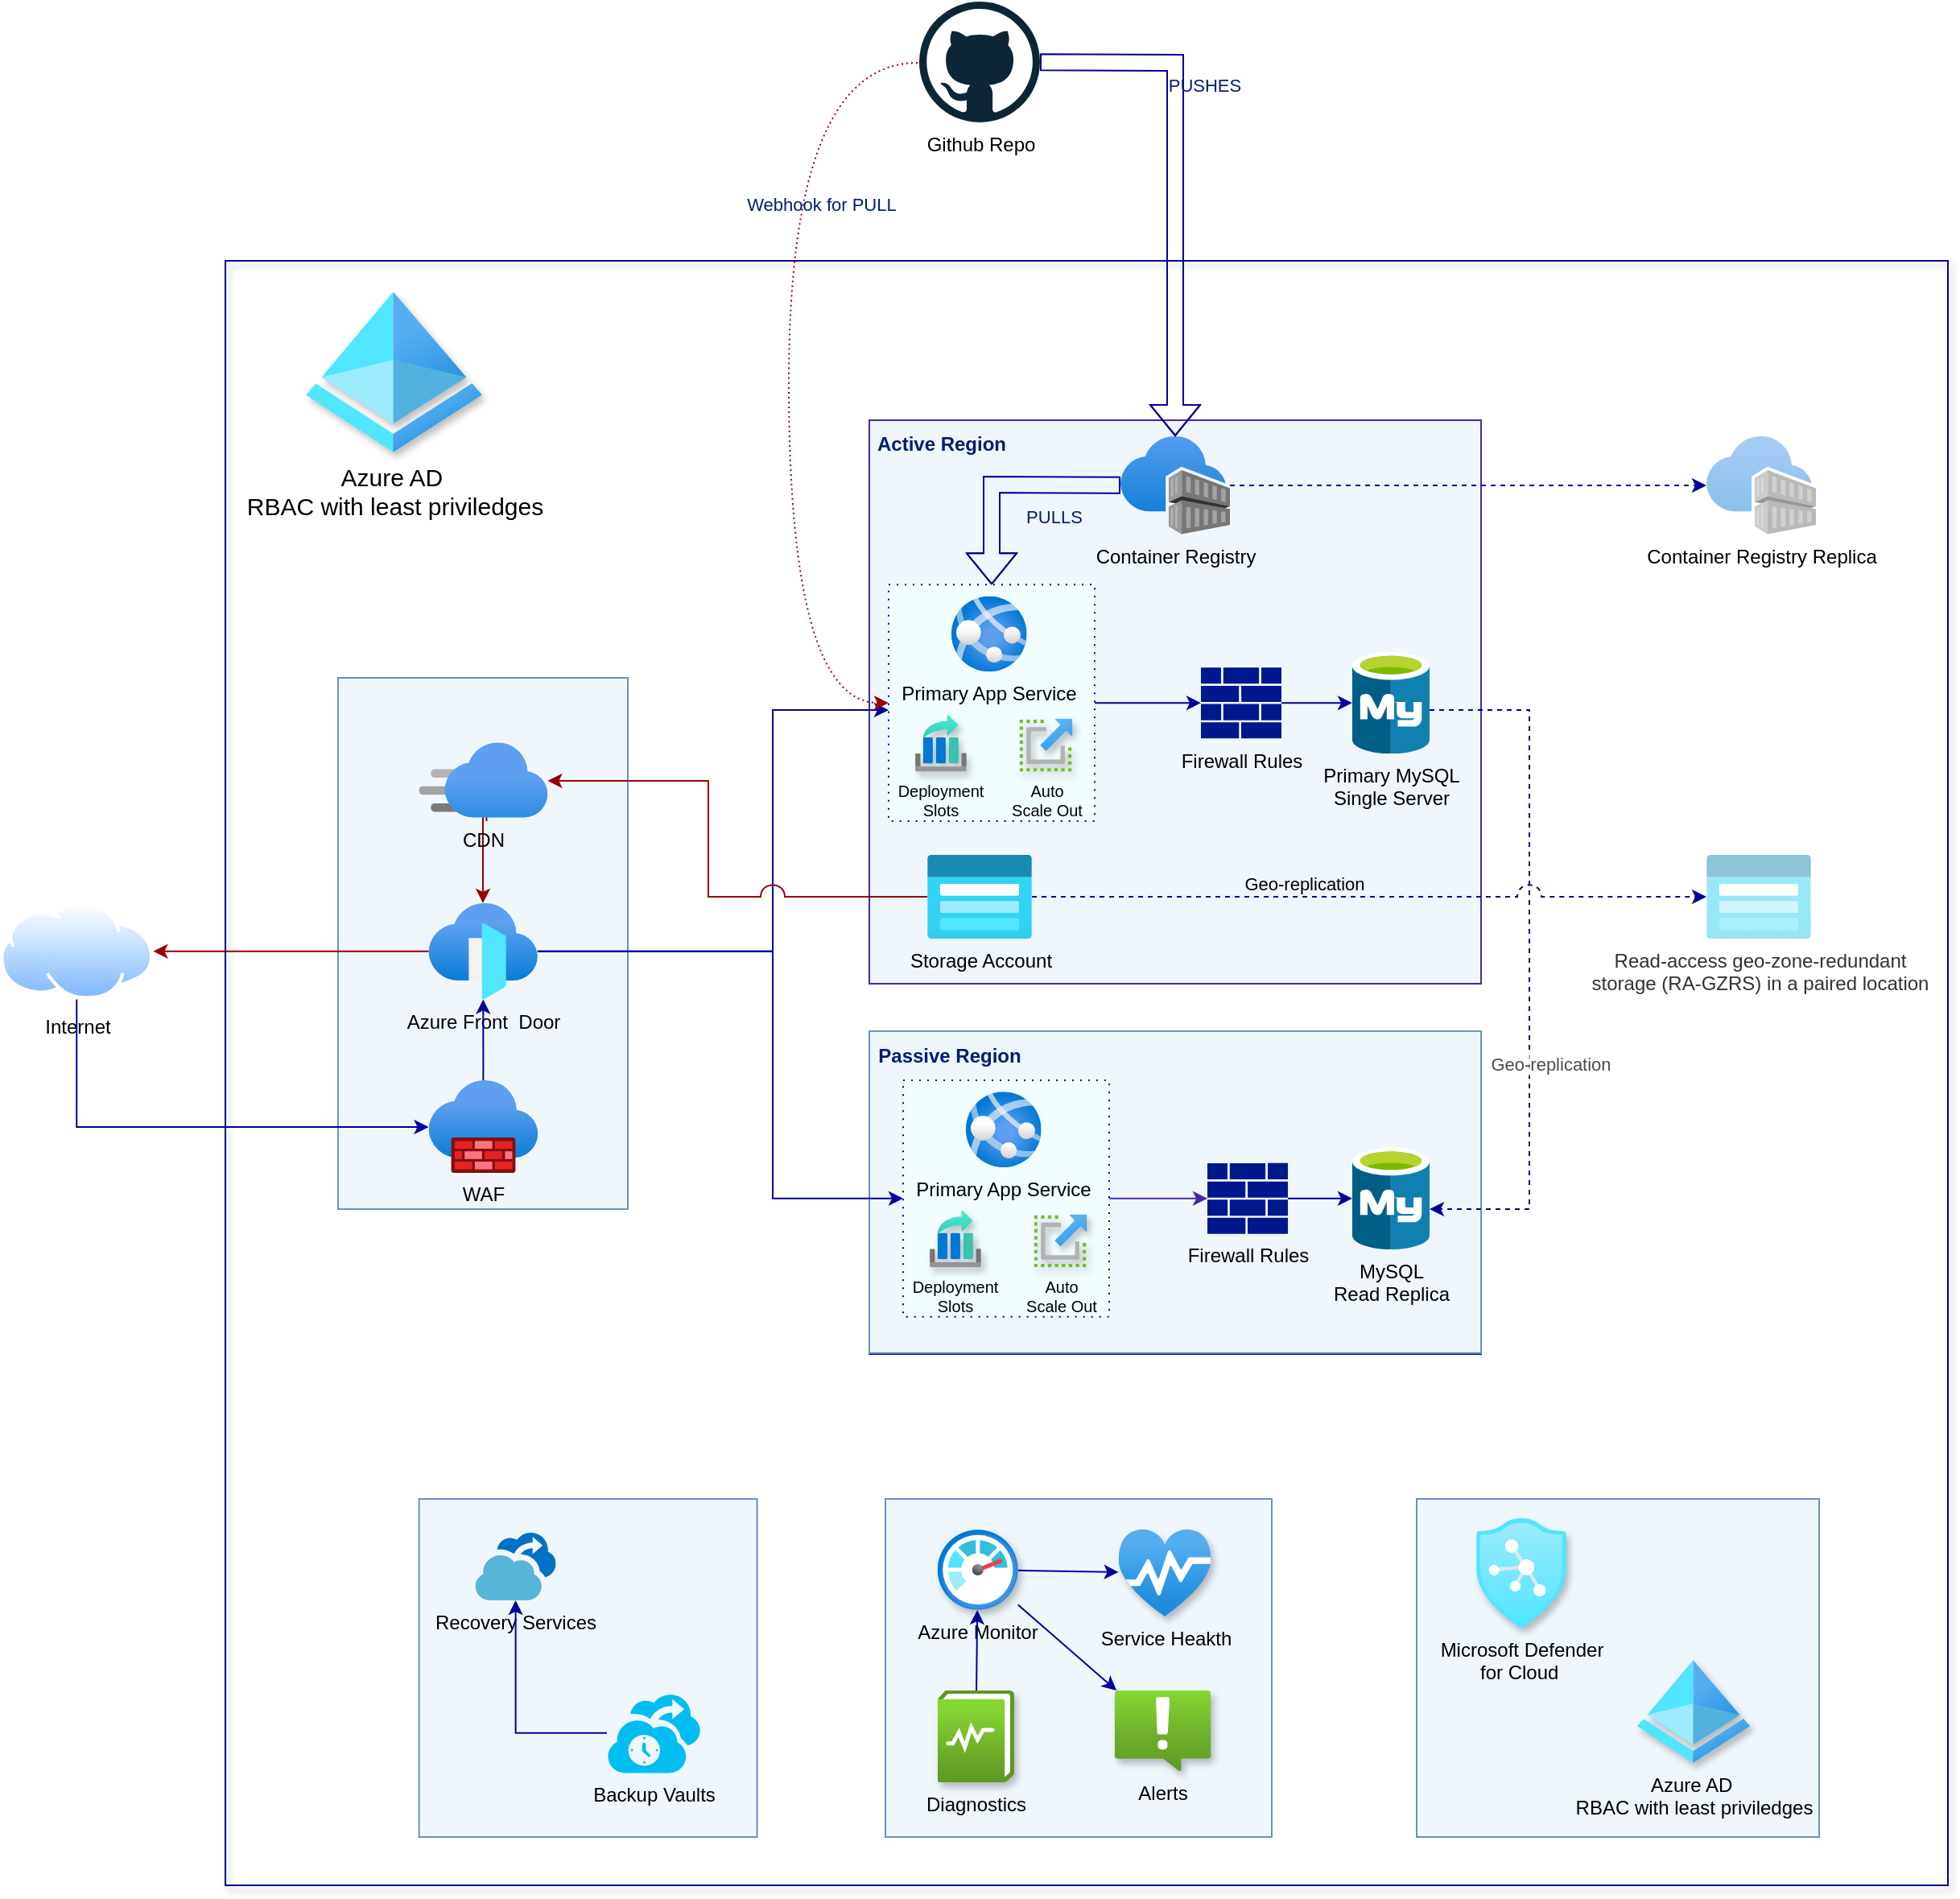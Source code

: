 <mxfile version="18.0.5" type="device"><diagram id="giv55LFsnkTGloNxvbOs" name="Page-1"><mxGraphModel dx="2580" dy="1125" grid="1" gridSize="10" guides="1" tooltips="1" connect="1" arrows="1" fold="1" page="1" pageScale="1" pageWidth="850" pageHeight="1100" math="0" shadow="0"><root><mxCell id="0"/><mxCell id="1" parent="0"/><mxCell id="46Fbu8WUhTwSlsf5H4DE-26" value="Internet" style="aspect=fixed;perimeter=ellipsePerimeter;html=1;align=center;shadow=0;dashed=0;spacingTop=3;image;image=img/lib/active_directory/internet_cloud.svg;rounded=0;glass=0;sketch=0;fillColor=#EFF6FC;" vertex="1" parent="1"><mxGeometry x="-200" y="619.73" width="95.24" height="60" as="geometry"/></mxCell><mxCell id="46Fbu8WUhTwSlsf5H4DE-55" value="Read-access geo-zone-redundant &lt;br&gt;storage (RA-GZRS) in a paired location" style="aspect=fixed;html=1;points=[];align=center;image;fontSize=12;image=img/lib/azure2/storage/Storage_Accounts_Classic.svg;imageBackground=none;opacity=50;textOpacity=80;" vertex="1" parent="1"><mxGeometry x="860" y="590" width="65" height="52" as="geometry"/></mxCell><mxCell id="46Fbu8WUhTwSlsf5H4DE-17" value="" style="rounded=0;whiteSpace=wrap;html=1;shadow=0;glass=0;sketch=0;fillColor=#EFF6FC;strokeColor=#6c8ebf;" vertex="1" parent="1"><mxGeometry x="10" y="480" width="180" height="330" as="geometry"/></mxCell><mxCell id="46Fbu8WUhTwSlsf5H4DE-20" value="Azure Front&amp;nbsp; Door" style="aspect=fixed;html=1;points=[];align=center;image;fontSize=12;image=img/lib/azure2/networking/Front_Doors.svg;imageBackground=none;labelBackgroundColor=none;" vertex="1" parent="1"><mxGeometry x="66.25" y="620" width="67.7" height="59.73" as="geometry"/></mxCell><mxCell id="46Fbu8WUhTwSlsf5H4DE-40" value="" style="edgeStyle=orthogonalEdgeStyle;rounded=0;orthogonalLoop=1;jettySize=auto;html=1;fontColor=#001E70;strokeColor=#990000;startArrow=none;exitX=0.525;exitY=1.043;exitDx=0;exitDy=0;exitPerimeter=0;" edge="1" parent="1" source="46Fbu8WUhTwSlsf5H4DE-23" target="46Fbu8WUhTwSlsf5H4DE-20"><mxGeometry relative="1" as="geometry"><mxPoint x="110" y="600" as="targetPoint"/><Array as="points"><mxPoint x="100" y="539"/></Array></mxGeometry></mxCell><mxCell id="46Fbu8WUhTwSlsf5H4DE-22" value="WAF" style="aspect=fixed;html=1;points=[];align=center;image;fontSize=12;image=img/lib/azure2/networking/Firewalls.svg;labelBackgroundColor=none;" vertex="1" parent="1"><mxGeometry x="66.25" y="730" width="67.98" height="57.45" as="geometry"/></mxCell><mxCell id="46Fbu8WUhTwSlsf5H4DE-27" style="edgeStyle=orthogonalEdgeStyle;rounded=0;orthogonalLoop=1;jettySize=auto;html=1;strokeColor=#000099;" edge="1" parent="1" source="46Fbu8WUhTwSlsf5H4DE-26" target="46Fbu8WUhTwSlsf5H4DE-22"><mxGeometry relative="1" as="geometry"><mxPoint x="-160" y="690" as="sourcePoint"/><Array as="points"><mxPoint x="-152" y="759"/></Array></mxGeometry></mxCell><mxCell id="46Fbu8WUhTwSlsf5H4DE-42" value="" style="edgeStyle=orthogonalEdgeStyle;rounded=0;orthogonalLoop=1;jettySize=auto;html=1;fontColor=#001E70;strokeColor=#990000;" edge="1" parent="1" source="46Fbu8WUhTwSlsf5H4DE-20" target="46Fbu8WUhTwSlsf5H4DE-26"><mxGeometry relative="1" as="geometry"><Array as="points"><mxPoint x="-152" y="640"/></Array></mxGeometry></mxCell><mxCell id="46Fbu8WUhTwSlsf5H4DE-68" value="" style="group;strokeColor=#000099;" vertex="1" connectable="0" parent="1"><mxGeometry x="340" y="700" width="380" height="200" as="geometry"/></mxCell><mxCell id="46Fbu8WUhTwSlsf5H4DE-49" value="" style="rounded=0;whiteSpace=wrap;html=1;shadow=0;glass=0;sketch=0;fillColor=#EFF6FC;strokeColor=#6c8ebf;" vertex="1" parent="46Fbu8WUhTwSlsf5H4DE-68"><mxGeometry y="-0.56" width="380" height="200" as="geometry"/></mxCell><mxCell id="46Fbu8WUhTwSlsf5H4DE-50" value="MySQL &lt;br&gt;Read Replica" style="sketch=0;aspect=fixed;html=1;points=[];align=center;image;fontSize=12;image=img/lib/mscae/Azure_Database_for_MySQL_servers.svg;labelBackgroundColor=none;" vertex="1" parent="46Fbu8WUhTwSlsf5H4DE-68"><mxGeometry x="300" y="71.833" width="48" height="63.16" as="geometry"/></mxCell><mxCell id="46Fbu8WUhTwSlsf5H4DE-63" value="Passive Region" style="text;html=1;strokeColor=none;fillColor=none;align=center;verticalAlign=middle;whiteSpace=wrap;rounded=0;shadow=0;glass=0;sketch=0;fontColor=#001E70;fontStyle=1" vertex="1" parent="46Fbu8WUhTwSlsf5H4DE-68"><mxGeometry width="100" height="30" as="geometry"/></mxCell><mxCell id="46Fbu8WUhTwSlsf5H4DE-64" value="" style="edgeStyle=orthogonalEdgeStyle;rounded=0;orthogonalLoop=1;jettySize=auto;html=1;fontColor=#001E70;strokeColor=#4C27A3;entryX=0;entryY=0.5;entryDx=0;entryDy=0;entryPerimeter=0;exitX=1;exitY=0.5;exitDx=0;exitDy=0;" edge="1" parent="46Fbu8WUhTwSlsf5H4DE-68" source="46Fbu8WUhTwSlsf5H4DE-131" target="46Fbu8WUhTwSlsf5H4DE-99"><mxGeometry relative="1" as="geometry"><mxPoint x="100" y="89.294" as="sourcePoint"/><mxPoint x="200" y="100" as="targetPoint"/></mxGeometry></mxCell><mxCell id="46Fbu8WUhTwSlsf5H4DE-100" value="" style="edgeStyle=none;rounded=0;jumpStyle=arc;jumpSize=15;orthogonalLoop=1;jettySize=auto;html=1;labelBackgroundColor=none;fontColor=default;strokeColor=#000099;" edge="1" parent="46Fbu8WUhTwSlsf5H4DE-68" source="46Fbu8WUhTwSlsf5H4DE-99" target="46Fbu8WUhTwSlsf5H4DE-50"><mxGeometry relative="1" as="geometry"/></mxCell><mxCell id="46Fbu8WUhTwSlsf5H4DE-99" value="Firewall Rules" style="sketch=0;aspect=fixed;pointerEvents=1;shadow=0;dashed=0;html=1;strokeColor=none;labelPosition=center;verticalLabelPosition=bottom;verticalAlign=top;align=center;fillColor=#00188D;shape=mxgraph.mscae.enterprise.firewall;rounded=0;glass=0;labelBackgroundColor=none;fontColor=default;" vertex="1" parent="46Fbu8WUhTwSlsf5H4DE-68"><mxGeometry x="210" y="81.417" width="50" height="44" as="geometry"/></mxCell><mxCell id="46Fbu8WUhTwSlsf5H4DE-130" value="" style="group" vertex="1" connectable="0" parent="46Fbu8WUhTwSlsf5H4DE-68"><mxGeometry x="21" y="30" width="128" height="146.84" as="geometry"/></mxCell><mxCell id="46Fbu8WUhTwSlsf5H4DE-131" value="" style="rounded=0;whiteSpace=wrap;html=1;shadow=0;glass=0;labelBackgroundColor=none;sketch=0;fontColor=default;strokeColor=#000099;fillColor=#F2FDFF;dashed=1;dashPattern=1 4;" vertex="1" parent="46Fbu8WUhTwSlsf5H4DE-130"><mxGeometry width="128" height="146.84" as="geometry"/></mxCell><mxCell id="46Fbu8WUhTwSlsf5H4DE-132" value="Primary App Service" style="aspect=fixed;html=1;points=[];align=center;image;fontSize=12;image=img/lib/azure2/app_services/App_Services.svg;labelBackgroundColor=none;" vertex="1" parent="46Fbu8WUhTwSlsf5H4DE-130"><mxGeometry x="38.919" y="7.171" width="46.89" height="46.89" as="geometry"/></mxCell><mxCell id="46Fbu8WUhTwSlsf5H4DE-133" value="Deployment &lt;br&gt;Slots" style="aspect=fixed;html=1;points=[];align=center;image;fontSize=10;image=img/lib/azure2/general/Web_Slots.svg;rounded=0;shadow=1;glass=0;labelBackgroundColor=none;sketch=0;fontColor=default;strokeColor=#000099;fillColor=none;" vertex="1" parent="46Fbu8WUhTwSlsf5H4DE-130"><mxGeometry x="16.432" y="80.733" width="32.058" height="35.373" as="geometry"/></mxCell><mxCell id="46Fbu8WUhTwSlsf5H4DE-134" value="Auto &lt;br&gt;Scale Out" style="aspect=fixed;html=1;points=[];align=center;image;fontSize=10;image=img/lib/azure2/general/Scale.svg;rounded=0;shadow=1;glass=0;labelBackgroundColor=none;sketch=0;fontColor=default;strokeColor=#000099;fillColor=none;" vertex="1" parent="46Fbu8WUhTwSlsf5H4DE-130"><mxGeometry x="81.297" y="83.224" width="32.905" height="32.905" as="geometry"/></mxCell><mxCell id="46Fbu8WUhTwSlsf5H4DE-65" style="edgeStyle=orthogonalEdgeStyle;rounded=0;orthogonalLoop=1;jettySize=auto;html=1;strokeColor=#000099;entryX=0;entryY=0.5;entryDx=0;entryDy=0;" edge="1" parent="1" source="46Fbu8WUhTwSlsf5H4DE-20" target="46Fbu8WUhTwSlsf5H4DE-131"><mxGeometry relative="1" as="geometry"><mxPoint x="177.7" y="622" as="sourcePoint"/><mxPoint x="260" y="810" as="targetPoint"/><Array as="points"><mxPoint x="280" y="650"/><mxPoint x="280" y="803"/></Array></mxGeometry></mxCell><mxCell id="46Fbu8WUhTwSlsf5H4DE-29" value="" style="rounded=0;whiteSpace=wrap;html=1;shadow=0;glass=0;sketch=0;fillColor=#EFF6FC;strokeColor=#4C27A3;labelBackgroundColor=default;" vertex="1" parent="1"><mxGeometry x="340" y="320" width="380" height="350" as="geometry"/></mxCell><mxCell id="46Fbu8WUhTwSlsf5H4DE-34" value="Active Region" style="text;html=1;strokeColor=none;fillColor=none;align=center;verticalAlign=middle;whiteSpace=wrap;rounded=0;shadow=0;glass=0;sketch=0;fontColor=#001E70;fontStyle=1" vertex="1" parent="1"><mxGeometry x="340" y="320" width="90" height="30" as="geometry"/></mxCell><mxCell id="46Fbu8WUhTwSlsf5H4DE-35" value="Primary MySQL &lt;br&gt;Single Server" style="sketch=0;aspect=fixed;html=1;points=[];align=center;image;fontSize=12;image=img/lib/mscae/Azure_Database_for_MySQL_servers.svg;labelBackgroundColor=none;" vertex="1" parent="1"><mxGeometry x="640" y="464" width="48" height="63.16" as="geometry"/></mxCell><mxCell id="46Fbu8WUhTwSlsf5H4DE-46" value="" style="rounded=0;orthogonalLoop=1;jettySize=auto;html=1;fontColor=#001E70;strokeColor=#000099;entryX=0;entryY=0.5;entryDx=0;entryDy=0;entryPerimeter=0;" edge="1" parent="1" source="46Fbu8WUhTwSlsf5H4DE-123" target="46Fbu8WUhTwSlsf5H4DE-96"><mxGeometry relative="1" as="geometry"><mxPoint x="500" y="520" as="sourcePoint"/></mxGeometry></mxCell><mxCell id="46Fbu8WUhTwSlsf5H4DE-36" value="Storage Account" style="aspect=fixed;html=1;points=[];align=center;image;fontSize=12;image=img/lib/azure2/storage/Storage_Accounts_Classic.svg;labelBackgroundColor=none;" vertex="1" parent="1"><mxGeometry x="376" y="590" width="65" height="52" as="geometry"/></mxCell><mxCell id="46Fbu8WUhTwSlsf5H4DE-54" value="Geo-replication" style="edgeStyle=orthogonalEdgeStyle;rounded=0;orthogonalLoop=1;jettySize=auto;html=1;strokeColor=#000099;dashed=1;fontColor=default;labelBackgroundColor=none;" edge="1" parent="1" source="46Fbu8WUhTwSlsf5H4DE-35" target="46Fbu8WUhTwSlsf5H4DE-50"><mxGeometry x="-1" y="-134" relative="1" as="geometry"><mxPoint x="870.0" y="622" as="sourcePoint"/><mxPoint x="820" y="910" as="targetPoint"/><Array as="points"><mxPoint x="750" y="500"/><mxPoint x="750" y="810"/></Array><mxPoint x="-78" y="-26" as="offset"/></mxGeometry></mxCell><mxCell id="46Fbu8WUhTwSlsf5H4DE-23" value="CDN" style="aspect=fixed;html=1;points=[];align=center;image;fontSize=12;image=img/lib/azure2/app_services/CDN_Profiles.svg;labelBackgroundColor=none;" vertex="1" parent="1"><mxGeometry x="60.3" y="520" width="79.89" height="47" as="geometry"/></mxCell><mxCell id="46Fbu8WUhTwSlsf5H4DE-45" style="edgeStyle=orthogonalEdgeStyle;rounded=0;orthogonalLoop=1;jettySize=auto;html=1;strokeColor=#000099;" edge="1" parent="1" source="46Fbu8WUhTwSlsf5H4DE-20" target="46Fbu8WUhTwSlsf5H4DE-123"><mxGeometry relative="1" as="geometry"><mxPoint x="230" y="600" as="sourcePoint"/><mxPoint x="300" y="520" as="targetPoint"/><Array as="points"><mxPoint x="280" y="650"/><mxPoint x="280" y="500"/></Array></mxGeometry></mxCell><mxCell id="46Fbu8WUhTwSlsf5H4DE-61" value="Geo-replication" style="edgeStyle=orthogonalEdgeStyle;rounded=0;orthogonalLoop=1;jettySize=auto;html=1;strokeColor=#000099;dashed=1;textOpacity=70;jumpStyle=arc;jumpSize=15;" edge="1" parent="1" source="46Fbu8WUhTwSlsf5H4DE-36" target="46Fbu8WUhTwSlsf5H4DE-55"><mxGeometry x="0.535" y="-104" relative="1" as="geometry"><mxPoint x="440" y="690" as="sourcePoint"/><mxPoint x="820" y="620" as="targetPoint"/><Array as="points"/><mxPoint as="offset"/></mxGeometry></mxCell><mxCell id="46Fbu8WUhTwSlsf5H4DE-70" value="" style="edgeStyle=orthogonalEdgeStyle;rounded=0;orthogonalLoop=1;jettySize=auto;html=1;fontColor=#001E70;strokeColor=#990000;jumpStyle=arc;jumpSize=15;" edge="1" parent="1" source="46Fbu8WUhTwSlsf5H4DE-36" target="46Fbu8WUhTwSlsf5H4DE-23"><mxGeometry relative="1" as="geometry"><mxPoint x="280" y="890" as="sourcePoint"/><mxPoint x="-260" y="830" as="targetPoint"/><Array as="points"><mxPoint x="240" y="616"/><mxPoint x="240" y="544"/></Array></mxGeometry></mxCell><mxCell id="46Fbu8WUhTwSlsf5H4DE-71" value="" style="endArrow=classic;html=1;rounded=0;fontColor=#001E70;strokeColor=#000099;jumpStyle=arc;jumpSize=15;" edge="1" parent="1" source="46Fbu8WUhTwSlsf5H4DE-22" target="46Fbu8WUhTwSlsf5H4DE-20"><mxGeometry width="50" height="50" relative="1" as="geometry"><mxPoint x="180" y="960" as="sourcePoint"/><mxPoint x="230" y="860" as="targetPoint"/></mxGeometry></mxCell><mxCell id="46Fbu8WUhTwSlsf5H4DE-72" value="Container Registry Replica" style="aspect=fixed;html=1;points=[];align=center;image;fontSize=12;image=img/lib/azure2/containers/Container_Registries.svg;opacity=50;" vertex="1" parent="1"><mxGeometry x="860" y="330" width="68" height="61" as="geometry"/></mxCell><mxCell id="46Fbu8WUhTwSlsf5H4DE-73" value="Container Registry" style="aspect=fixed;html=1;points=[];align=center;image;fontSize=12;image=img/lib/azure2/containers/Container_Registries.svg;labelBackgroundColor=none;" vertex="1" parent="1"><mxGeometry x="496" y="330" width="68" height="61" as="geometry"/></mxCell><mxCell id="46Fbu8WUhTwSlsf5H4DE-74" value="PULLS&amp;nbsp;" style="endArrow=classic;html=1;rounded=0;fontColor=#001E70;strokeColor=#000099;jumpStyle=arc;jumpSize=15;shape=flexArrow;labelBackgroundColor=none;" edge="1" parent="1" source="46Fbu8WUhTwSlsf5H4DE-73" target="46Fbu8WUhTwSlsf5H4DE-123"><mxGeometry x="-0.435" y="20" width="50" height="50" relative="1" as="geometry"><mxPoint x="200" y="440" as="sourcePoint"/><mxPoint x="408" y="420" as="targetPoint"/><Array as="points"><mxPoint x="416" y="360"/></Array><mxPoint as="offset"/></mxGeometry></mxCell><mxCell id="46Fbu8WUhTwSlsf5H4DE-75" value="" style="edgeStyle=orthogonalEdgeStyle;rounded=0;orthogonalLoop=1;jettySize=auto;html=1;strokeColor=#000099;dashed=1;textOpacity=70;jumpStyle=arc;jumpSize=15;" edge="1" parent="1" source="46Fbu8WUhTwSlsf5H4DE-73" target="46Fbu8WUhTwSlsf5H4DE-72"><mxGeometry x="0.392" y="-9" relative="1" as="geometry"><mxPoint x="451" y="626" as="sourcePoint"/><mxPoint x="870" y="626" as="targetPoint"/><Array as="points"/><mxPoint y="1" as="offset"/></mxGeometry></mxCell><mxCell id="46Fbu8WUhTwSlsf5H4DE-78" value="Github Repo" style="dashed=0;outlineConnect=0;align=center;labelPosition=center;verticalLabelPosition=bottom;verticalAlign=top;shape=mxgraph.weblogos.github;rounded=0;shadow=0;glass=0;labelBackgroundColor=none;sketch=0;fontColor=default;strokeColor=#000099;fillColor=none;html=1;" vertex="1" parent="1"><mxGeometry x="371" y="60" width="75" height="75" as="geometry"/></mxCell><mxCell id="46Fbu8WUhTwSlsf5H4DE-80" value="PUSHES" style="endArrow=classic;html=1;rounded=0;fontColor=#001E70;strokeColor=#000099;jumpStyle=arc;jumpSize=15;labelBackgroundColor=none;shape=flexArrow;endSize=6;startSize=6;strokeWidth=1;" edge="1" parent="1" source="46Fbu8WUhTwSlsf5H4DE-78" target="46Fbu8WUhTwSlsf5H4DE-73"><mxGeometry x="-0.379" y="18" width="50" height="50" relative="1" as="geometry"><mxPoint x="506" y="390.361" as="sourcePoint"/><mxPoint x="720" y="240" as="targetPoint"/><Array as="points"><mxPoint x="530" y="98"/><mxPoint x="530" y="290"/></Array><mxPoint as="offset"/></mxGeometry></mxCell><mxCell id="46Fbu8WUhTwSlsf5H4DE-81" value="Webhook for PULL" style="endArrow=classic;html=1;rounded=0;fontColor=#001E70;strokeColor=#990000;jumpStyle=arc;jumpSize=15;labelBackgroundColor=none;edgeStyle=orthogonalEdgeStyle;curved=1;dashed=1;dashPattern=1 2;entryX=0;entryY=0.5;entryDx=0;entryDy=0;" edge="1" parent="1" target="46Fbu8WUhTwSlsf5H4DE-123"><mxGeometry x="-0.378" y="20" width="50" height="50" relative="1" as="geometry"><mxPoint x="370" y="98" as="sourcePoint"/><mxPoint x="310" y="440" as="targetPoint"/><Array as="points"><mxPoint x="290" y="98"/><mxPoint x="290" y="496"/></Array><mxPoint as="offset"/></mxGeometry></mxCell><mxCell id="46Fbu8WUhTwSlsf5H4DE-98" value="" style="edgeStyle=none;rounded=0;jumpStyle=arc;jumpSize=15;orthogonalLoop=1;jettySize=auto;html=1;labelBackgroundColor=none;fontColor=default;strokeColor=#000099;" edge="1" parent="1" source="46Fbu8WUhTwSlsf5H4DE-96" target="46Fbu8WUhTwSlsf5H4DE-35"><mxGeometry relative="1" as="geometry"/></mxCell><mxCell id="46Fbu8WUhTwSlsf5H4DE-96" value="Firewall Rules" style="sketch=0;aspect=fixed;pointerEvents=1;shadow=0;dashed=0;html=1;strokeColor=none;labelPosition=center;verticalLabelPosition=bottom;verticalAlign=top;align=center;fillColor=#00188D;shape=mxgraph.mscae.enterprise.firewall;rounded=0;glass=0;labelBackgroundColor=none;fontColor=default;" vertex="1" parent="1"><mxGeometry x="546" y="473.58" width="50" height="44" as="geometry"/></mxCell><mxCell id="46Fbu8WUhTwSlsf5H4DE-113" value="" style="group" vertex="1" connectable="0" parent="1"><mxGeometry x="350" y="990" width="240" height="210" as="geometry"/></mxCell><mxCell id="46Fbu8WUhTwSlsf5H4DE-104" value="" style="rounded=0;whiteSpace=wrap;html=1;shadow=0;glass=0;sketch=0;fillColor=#EFF6FC;strokeColor=#6c8ebf;" vertex="1" parent="46Fbu8WUhTwSlsf5H4DE-113"><mxGeometry width="240" height="210" as="geometry"/></mxCell><mxCell id="46Fbu8WUhTwSlsf5H4DE-105" value="Azure Monitor" style="aspect=fixed;html=1;points=[];align=center;image;fontSize=12;image=img/lib/azure2/management_governance/Monitor.svg;rounded=0;shadow=1;glass=0;labelBackgroundColor=none;sketch=0;fontColor=default;strokeColor=#000099;fillColor=none;" vertex="1" parent="46Fbu8WUhTwSlsf5H4DE-113"><mxGeometry x="32.38" y="19" width="50" height="50" as="geometry"/></mxCell><mxCell id="46Fbu8WUhTwSlsf5H4DE-106" value="Alerts" style="aspect=fixed;html=1;points=[];align=center;image;fontSize=12;image=img/lib/azure2/management_governance/Alerts.svg;rounded=0;shadow=1;glass=0;labelBackgroundColor=none;sketch=0;fontColor=default;strokeColor=#000099;fillColor=none;" vertex="1" parent="46Fbu8WUhTwSlsf5H4DE-113"><mxGeometry x="142.38" y="119" width="59.83" height="50" as="geometry"/></mxCell><mxCell id="46Fbu8WUhTwSlsf5H4DE-107" value="Diagnostics" style="aspect=fixed;html=1;points=[];align=center;image;fontSize=12;image=img/lib/azure2/management_governance/Diagnostics_Settings.svg;rounded=0;shadow=1;glass=0;labelBackgroundColor=none;sketch=0;fontColor=default;strokeColor=#000099;fillColor=none;" vertex="1" parent="46Fbu8WUhTwSlsf5H4DE-113"><mxGeometry x="32.38" y="119" width="47.64" height="57" as="geometry"/></mxCell><mxCell id="46Fbu8WUhTwSlsf5H4DE-108" value="Service Heakth" style="aspect=fixed;html=1;points=[];align=center;image;fontSize=12;image=img/lib/azure2/general/Service_Health.svg;rounded=0;shadow=1;glass=0;labelBackgroundColor=none;sketch=0;fontColor=default;strokeColor=#000099;fillColor=none;" vertex="1" parent="46Fbu8WUhTwSlsf5H4DE-113"><mxGeometry x="144.83" y="19" width="57.38" height="54" as="geometry"/></mxCell><mxCell id="46Fbu8WUhTwSlsf5H4DE-110" value="" style="endArrow=classic;html=1;rounded=0;labelBackgroundColor=none;fontColor=default;strokeColor=#000099;strokeWidth=1;jumpStyle=arc;jumpSize=15;" edge="1" parent="46Fbu8WUhTwSlsf5H4DE-113" source="46Fbu8WUhTwSlsf5H4DE-105" target="46Fbu8WUhTwSlsf5H4DE-108"><mxGeometry width="50" height="50" relative="1" as="geometry"><mxPoint x="62.38" y="79" as="sourcePoint"/><mxPoint x="112.38" y="29" as="targetPoint"/></mxGeometry></mxCell><mxCell id="46Fbu8WUhTwSlsf5H4DE-111" value="" style="endArrow=classic;html=1;rounded=0;labelBackgroundColor=none;fontColor=default;strokeColor=#000099;strokeWidth=1;jumpStyle=arc;jumpSize=15;" edge="1" parent="46Fbu8WUhTwSlsf5H4DE-113" source="46Fbu8WUhTwSlsf5H4DE-107" target="46Fbu8WUhTwSlsf5H4DE-105"><mxGeometry width="50" height="50" relative="1" as="geometry"><mxPoint x="92.38" y="54.431" as="sourcePoint"/><mxPoint x="154.83" y="55.506" as="targetPoint"/></mxGeometry></mxCell><mxCell id="46Fbu8WUhTwSlsf5H4DE-112" value="" style="endArrow=classic;html=1;rounded=0;labelBackgroundColor=none;fontColor=default;strokeColor=#000099;strokeWidth=1;jumpStyle=arc;jumpSize=15;" edge="1" parent="46Fbu8WUhTwSlsf5H4DE-113" source="46Fbu8WUhTwSlsf5H4DE-105" target="46Fbu8WUhTwSlsf5H4DE-106"><mxGeometry width="50" height="50" relative="1" as="geometry"><mxPoint x="102.38" y="149" as="sourcePoint"/><mxPoint x="152.38" y="99" as="targetPoint"/></mxGeometry></mxCell><mxCell id="46Fbu8WUhTwSlsf5H4DE-129" value="" style="group" vertex="1" connectable="0" parent="1"><mxGeometry x="352" y="422.16" width="128" height="146.84" as="geometry"/></mxCell><mxCell id="46Fbu8WUhTwSlsf5H4DE-123" value="" style="rounded=0;whiteSpace=wrap;html=1;shadow=0;glass=0;labelBackgroundColor=none;sketch=0;fontColor=default;strokeColor=#000099;fillColor=#F2FDFF;dashed=1;dashPattern=1 4;" vertex="1" parent="46Fbu8WUhTwSlsf5H4DE-129"><mxGeometry width="128" height="146.84" as="geometry"/></mxCell><mxCell id="46Fbu8WUhTwSlsf5H4DE-33" value="Primary App Service" style="aspect=fixed;html=1;points=[];align=center;image;fontSize=12;image=img/lib/azure2/app_services/App_Services.svg;labelBackgroundColor=none;" vertex="1" parent="46Fbu8WUhTwSlsf5H4DE-129"><mxGeometry x="38.919" y="7.171" width="46.89" height="46.89" as="geometry"/></mxCell><mxCell id="46Fbu8WUhTwSlsf5H4DE-122" value="Deployment &lt;br&gt;Slots" style="aspect=fixed;html=1;points=[];align=center;image;fontSize=10;image=img/lib/azure2/general/Web_Slots.svg;rounded=0;shadow=1;glass=0;labelBackgroundColor=none;sketch=0;fontColor=default;strokeColor=#000099;fillColor=none;" vertex="1" parent="46Fbu8WUhTwSlsf5H4DE-129"><mxGeometry x="16.432" y="80.733" width="32.058" height="35.373" as="geometry"/></mxCell><mxCell id="46Fbu8WUhTwSlsf5H4DE-121" value="Auto &lt;br&gt;Scale Out" style="aspect=fixed;html=1;points=[];align=center;image;fontSize=10;image=img/lib/azure2/general/Scale.svg;rounded=0;shadow=1;glass=0;labelBackgroundColor=none;sketch=0;fontColor=default;strokeColor=#000099;fillColor=none;" vertex="1" parent="46Fbu8WUhTwSlsf5H4DE-129"><mxGeometry x="81.297" y="83.224" width="32.905" height="32.905" as="geometry"/></mxCell><mxCell id="46Fbu8WUhTwSlsf5H4DE-135" value="Azure AD&amp;nbsp;&lt;br style=&quot;font-size: 15px;&quot;&gt;RBAC with least priviledges" style="aspect=fixed;html=1;points=[];align=center;image;fontSize=15;image=img/lib/azure2/identity/Azure_Active_Directory.svg;rounded=0;shadow=1;glass=0;labelBackgroundColor=none;sketch=0;fontColor=default;strokeColor=#000099;fillColor=none;" vertex="1" parent="1"><mxGeometry x="-10" y="240" width="109.38" height="100" as="geometry"/></mxCell><mxCell id="46Fbu8WUhTwSlsf5H4DE-137" value="" style="group" vertex="1" connectable="0" parent="1"><mxGeometry x="680" y="990" width="250" height="210" as="geometry"/></mxCell><mxCell id="46Fbu8WUhTwSlsf5H4DE-115" value="" style="rounded=0;whiteSpace=wrap;html=1;shadow=0;glass=0;sketch=0;fillColor=#EFF6FC;strokeColor=#6c8ebf;" vertex="1" parent="46Fbu8WUhTwSlsf5H4DE-137"><mxGeometry width="250" height="210" as="geometry"/></mxCell><mxCell id="46Fbu8WUhTwSlsf5H4DE-119" value="Microsoft Defender&lt;br&gt;for Cloud&amp;nbsp;" style="aspect=fixed;html=1;points=[];align=center;image;fontSize=12;image=img/lib/azure2/security/Azure_Defender.svg;rounded=0;shadow=1;glass=0;labelBackgroundColor=none;sketch=0;fontColor=default;strokeColor=#000099;fillColor=none;" vertex="1" parent="46Fbu8WUhTwSlsf5H4DE-137"><mxGeometry x="37" y="12" width="56" height="68" as="geometry"/></mxCell><mxCell id="46Fbu8WUhTwSlsf5H4DE-136" value="Azure AD&amp;nbsp;&lt;br&gt;RBAC with least priviledges" style="aspect=fixed;html=1;points=[];align=center;image;fontSize=12;image=img/lib/azure2/identity/Azure_Active_Directory.svg;rounded=0;shadow=1;glass=0;labelBackgroundColor=none;sketch=0;fontColor=default;strokeColor=#000099;fillColor=none;" vertex="1" parent="46Fbu8WUhTwSlsf5H4DE-137"><mxGeometry x="137" y="100" width="70" height="64" as="geometry"/></mxCell><mxCell id="46Fbu8WUhTwSlsf5H4DE-103" value="" style="rounded=0;whiteSpace=wrap;html=1;shadow=1;glass=0;labelBackgroundColor=none;sketch=0;fontColor=default;strokeColor=#000099;fillColor=none;" vertex="1" parent="1"><mxGeometry x="-60" y="221" width="1070" height="1009" as="geometry"/></mxCell><mxCell id="46Fbu8WUhTwSlsf5H4DE-140" value="" style="group" vertex="1" connectable="0" parent="1"><mxGeometry x="60.3" y="990" width="210" height="210" as="geometry"/></mxCell><mxCell id="46Fbu8WUhTwSlsf5H4DE-87" value="" style="rounded=0;whiteSpace=wrap;html=1;shadow=0;glass=0;sketch=0;fillColor=#EFF6FC;strokeColor=#6c8ebf;" vertex="1" parent="46Fbu8WUhTwSlsf5H4DE-140"><mxGeometry width="210" height="210" as="geometry"/></mxCell><mxCell id="46Fbu8WUhTwSlsf5H4DE-88" value="Recovery Services" style="sketch=0;aspect=fixed;html=1;points=[];align=center;image;fontSize=12;image=img/lib/mscae/Backup.svg;rounded=0;shadow=0;glass=0;labelBackgroundColor=none;fontColor=default;strokeColor=#000099;fillColor=none;" vertex="1" parent="46Fbu8WUhTwSlsf5H4DE-140"><mxGeometry x="35.0" y="21" width="50" height="42" as="geometry"/></mxCell><mxCell id="46Fbu8WUhTwSlsf5H4DE-93" value="" style="edgeStyle=orthogonalEdgeStyle;rounded=0;jumpStyle=arc;jumpSize=15;orthogonalLoop=1;jettySize=auto;html=1;labelBackgroundColor=none;fontColor=default;strokeColor=#000099;" edge="1" parent="46Fbu8WUhTwSlsf5H4DE-140" source="46Fbu8WUhTwSlsf5H4DE-89" target="46Fbu8WUhTwSlsf5H4DE-88"><mxGeometry relative="1" as="geometry"/></mxCell><mxCell id="46Fbu8WUhTwSlsf5H4DE-89" value="Backup Vaults" style="verticalLabelPosition=bottom;html=1;verticalAlign=top;align=center;strokeColor=none;fillColor=#00BEF2;shape=mxgraph.azure.backup_service;rounded=0;shadow=0;glass=0;labelBackgroundColor=none;sketch=0;fontColor=default;" vertex="1" parent="46Fbu8WUhTwSlsf5H4DE-140"><mxGeometry x="116.667" y="120.474" width="58.333" height="49.737" as="geometry"/></mxCell></root></mxGraphModel></diagram></mxfile>